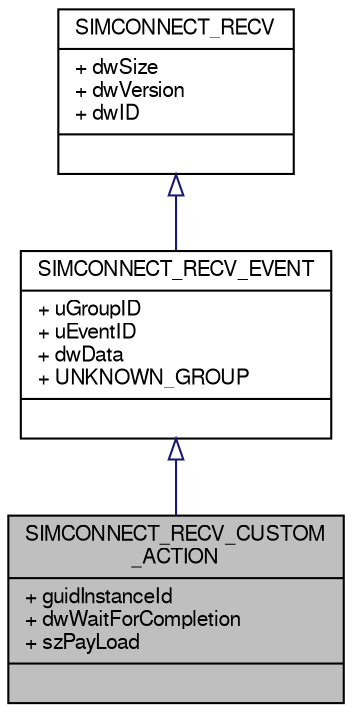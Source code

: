 digraph "SIMCONNECT_RECV_CUSTOM_ACTION"
{
  bgcolor="transparent";
  edge [fontname="FreeSans",fontsize="10",labelfontname="FreeSans",labelfontsize="10"];
  node [fontname="FreeSans",fontsize="10",shape=record];
  Node1 [label="{SIMCONNECT_RECV_CUSTOM\l_ACTION\n|+ guidInstanceId\l+ dwWaitForCompletion\l+ szPayLoad\l|}",height=0.2,width=0.4,color="black", fillcolor="grey75", style="filled" fontcolor="black"];
  Node2 -> Node1 [dir="back",color="midnightblue",fontsize="10",style="solid",arrowtail="onormal",fontname="FreeSans"];
  Node2 [label="{SIMCONNECT_RECV_EVENT\n|+ uGroupID\l+ uEventID\l+ dwData\l+ UNKNOWN_GROUP\l|}",height=0.2,width=0.4,color="black",URL="$structSIMCONNECT__RECV__EVENT.html"];
  Node3 -> Node2 [dir="back",color="midnightblue",fontsize="10",style="solid",arrowtail="onormal",fontname="FreeSans"];
  Node3 [label="{SIMCONNECT_RECV\n|+ dwSize\l+ dwVersion\l+ dwID\l|}",height=0.2,width=0.4,color="black",URL="$structSIMCONNECT__RECV.html"];
}
